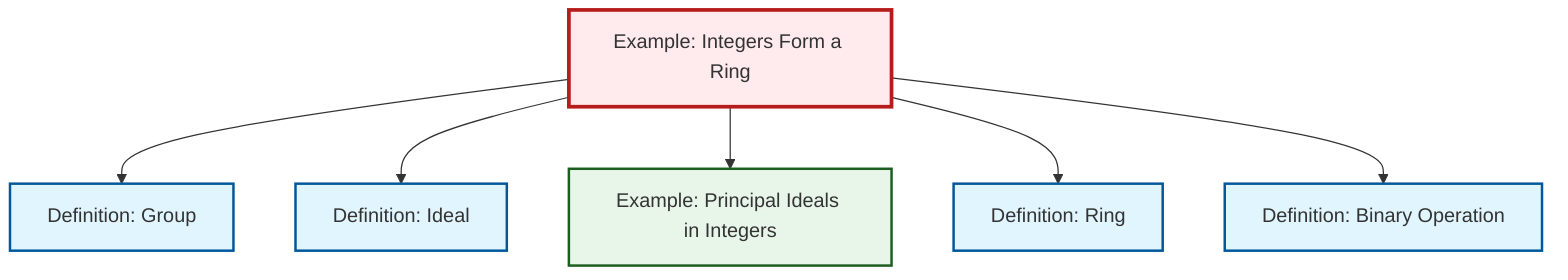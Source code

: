 graph TD
    classDef definition fill:#e1f5fe,stroke:#01579b,stroke-width:2px
    classDef theorem fill:#f3e5f5,stroke:#4a148c,stroke-width:2px
    classDef axiom fill:#fff3e0,stroke:#e65100,stroke-width:2px
    classDef example fill:#e8f5e9,stroke:#1b5e20,stroke-width:2px
    classDef current fill:#ffebee,stroke:#b71c1c,stroke-width:3px
    ex-integers-ring["Example: Integers Form a Ring"]:::example
    def-binary-operation["Definition: Binary Operation"]:::definition
    ex-principal-ideal["Example: Principal Ideals in Integers"]:::example
    def-ideal["Definition: Ideal"]:::definition
    def-group["Definition: Group"]:::definition
    def-ring["Definition: Ring"]:::definition
    ex-integers-ring --> def-group
    ex-integers-ring --> def-ideal
    ex-integers-ring --> ex-principal-ideal
    ex-integers-ring --> def-ring
    ex-integers-ring --> def-binary-operation
    class ex-integers-ring current